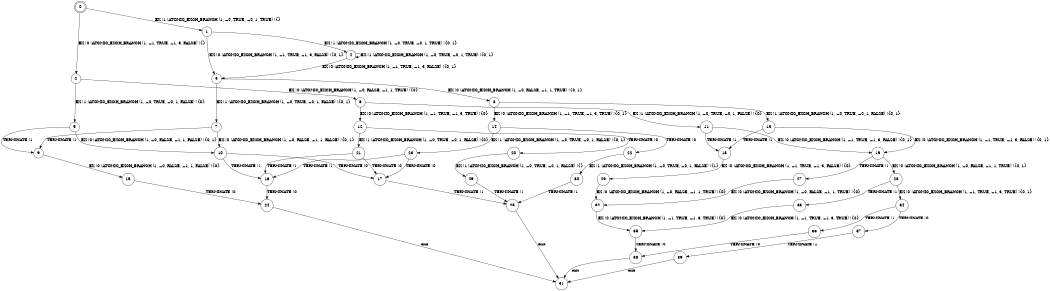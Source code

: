 digraph BCG {
size = "7, 10.5";
center = TRUE;
node [shape = circle];
0 [peripheries = 2];
0 -> 1 [label = "EX !1 !ATOMIC_EXCH_BRANCH (1, +0, TRUE, +0, 1, TRUE) !{}"];
0 -> 2 [label = "EX !0 !ATOMIC_EXCH_BRANCH (1, +1, TRUE, +1, 3, FALSE) !{}"];
1 -> 3 [label = "EX !0 !ATOMIC_EXCH_BRANCH (1, +1, TRUE, +1, 3, FALSE) !{0, 1}"];
1 -> 4 [label = "EX !1 !ATOMIC_EXCH_BRANCH (1, +0, TRUE, +0, 1, TRUE) !{0, 1}"];
2 -> 5 [label = "EX !1 !ATOMIC_EXCH_BRANCH (1, +0, TRUE, +0, 1, FALSE) !{0}"];
2 -> 6 [label = "EX !0 !ATOMIC_EXCH_BRANCH (1, +0, FALSE, +1, 1, TRUE) !{0}"];
3 -> 7 [label = "EX !1 !ATOMIC_EXCH_BRANCH (1, +0, TRUE, +0, 1, FALSE) !{0, 1}"];
3 -> 8 [label = "EX !0 !ATOMIC_EXCH_BRANCH (1, +0, FALSE, +1, 1, TRUE) !{0, 1}"];
4 -> 3 [label = "EX !0 !ATOMIC_EXCH_BRANCH (1, +1, TRUE, +1, 3, FALSE) !{0, 1}"];
4 -> 4 [label = "EX !1 !ATOMIC_EXCH_BRANCH (1, +0, TRUE, +0, 1, TRUE) !{0, 1}"];
5 -> 9 [label = "TERMINATE !1"];
5 -> 10 [label = "EX !0 !ATOMIC_EXCH_BRANCH (1, +0, FALSE, +1, 1, FALSE) !{0, 1}"];
6 -> 11 [label = "EX !1 !ATOMIC_EXCH_BRANCH (1, +0, TRUE, +0, 1, FALSE) !{0}"];
6 -> 12 [label = "EX !0 !ATOMIC_EXCH_BRANCH (1, +1, TRUE, +1, 3, TRUE) !{0}"];
7 -> 9 [label = "TERMINATE !1"];
7 -> 10 [label = "EX !0 !ATOMIC_EXCH_BRANCH (1, +0, FALSE, +1, 1, FALSE) !{0, 1}"];
8 -> 13 [label = "EX !1 !ATOMIC_EXCH_BRANCH (1, +0, TRUE, +0, 1, FALSE) !{0, 1}"];
8 -> 14 [label = "EX !0 !ATOMIC_EXCH_BRANCH (1, +1, TRUE, +1, 3, TRUE) !{0, 1}"];
9 -> 15 [label = "EX !0 !ATOMIC_EXCH_BRANCH (1, +0, FALSE, +1, 1, FALSE) !{0}"];
10 -> 16 [label = "TERMINATE !1"];
10 -> 17 [label = "TERMINATE !0"];
11 -> 18 [label = "TERMINATE !1"];
11 -> 19 [label = "EX !0 !ATOMIC_EXCH_BRANCH (1, +1, TRUE, +1, 3, FALSE) !{0, 1}"];
12 -> 20 [label = "TERMINATE !0"];
12 -> 21 [label = "EX !1 !ATOMIC_EXCH_BRANCH (1, +0, TRUE, +0, 1, FALSE) !{0}"];
13 -> 18 [label = "TERMINATE !1"];
13 -> 19 [label = "EX !0 !ATOMIC_EXCH_BRANCH (1, +1, TRUE, +1, 3, FALSE) !{0, 1}"];
14 -> 22 [label = "TERMINATE !0"];
14 -> 23 [label = "EX !1 !ATOMIC_EXCH_BRANCH (1, +0, TRUE, +0, 1, FALSE) !{0, 1}"];
15 -> 24 [label = "TERMINATE !0"];
16 -> 24 [label = "TERMINATE !0"];
17 -> 25 [label = "TERMINATE !1"];
18 -> 26 [label = "EX !0 !ATOMIC_EXCH_BRANCH (1, +1, TRUE, +1, 3, FALSE) !{0}"];
19 -> 27 [label = "TERMINATE !1"];
19 -> 28 [label = "EX !0 !ATOMIC_EXCH_BRANCH (1, +0, FALSE, +1, 1, TRUE) !{0, 1}"];
20 -> 29 [label = "EX !1 !ATOMIC_EXCH_BRANCH (1, +0, TRUE, +0, 1, FALSE) !{}"];
21 -> 16 [label = "TERMINATE !1"];
21 -> 17 [label = "TERMINATE !0"];
22 -> 30 [label = "EX !1 !ATOMIC_EXCH_BRANCH (1, +0, TRUE, +0, 1, FALSE) !{1}"];
23 -> 16 [label = "TERMINATE !1"];
23 -> 17 [label = "TERMINATE !0"];
24 -> 31 [label = "exit"];
25 -> 31 [label = "exit"];
26 -> 32 [label = "EX !0 !ATOMIC_EXCH_BRANCH (1, +0, FALSE, +1, 1, TRUE) !{0}"];
27 -> 32 [label = "EX !0 !ATOMIC_EXCH_BRANCH (1, +0, FALSE, +1, 1, TRUE) !{0}"];
28 -> 33 [label = "TERMINATE !1"];
28 -> 34 [label = "EX !0 !ATOMIC_EXCH_BRANCH (1, +1, TRUE, +1, 3, TRUE) !{0, 1}"];
29 -> 25 [label = "TERMINATE !1"];
30 -> 25 [label = "TERMINATE !1"];
32 -> 35 [label = "EX !0 !ATOMIC_EXCH_BRANCH (1, +1, TRUE, +1, 3, TRUE) !{0}"];
33 -> 35 [label = "EX !0 !ATOMIC_EXCH_BRANCH (1, +1, TRUE, +1, 3, TRUE) !{0}"];
34 -> 36 [label = "TERMINATE !1"];
34 -> 37 [label = "TERMINATE !0"];
35 -> 38 [label = "TERMINATE !0"];
36 -> 38 [label = "TERMINATE !0"];
37 -> 39 [label = "TERMINATE !1"];
38 -> 31 [label = "exit"];
39 -> 31 [label = "exit"];
}
